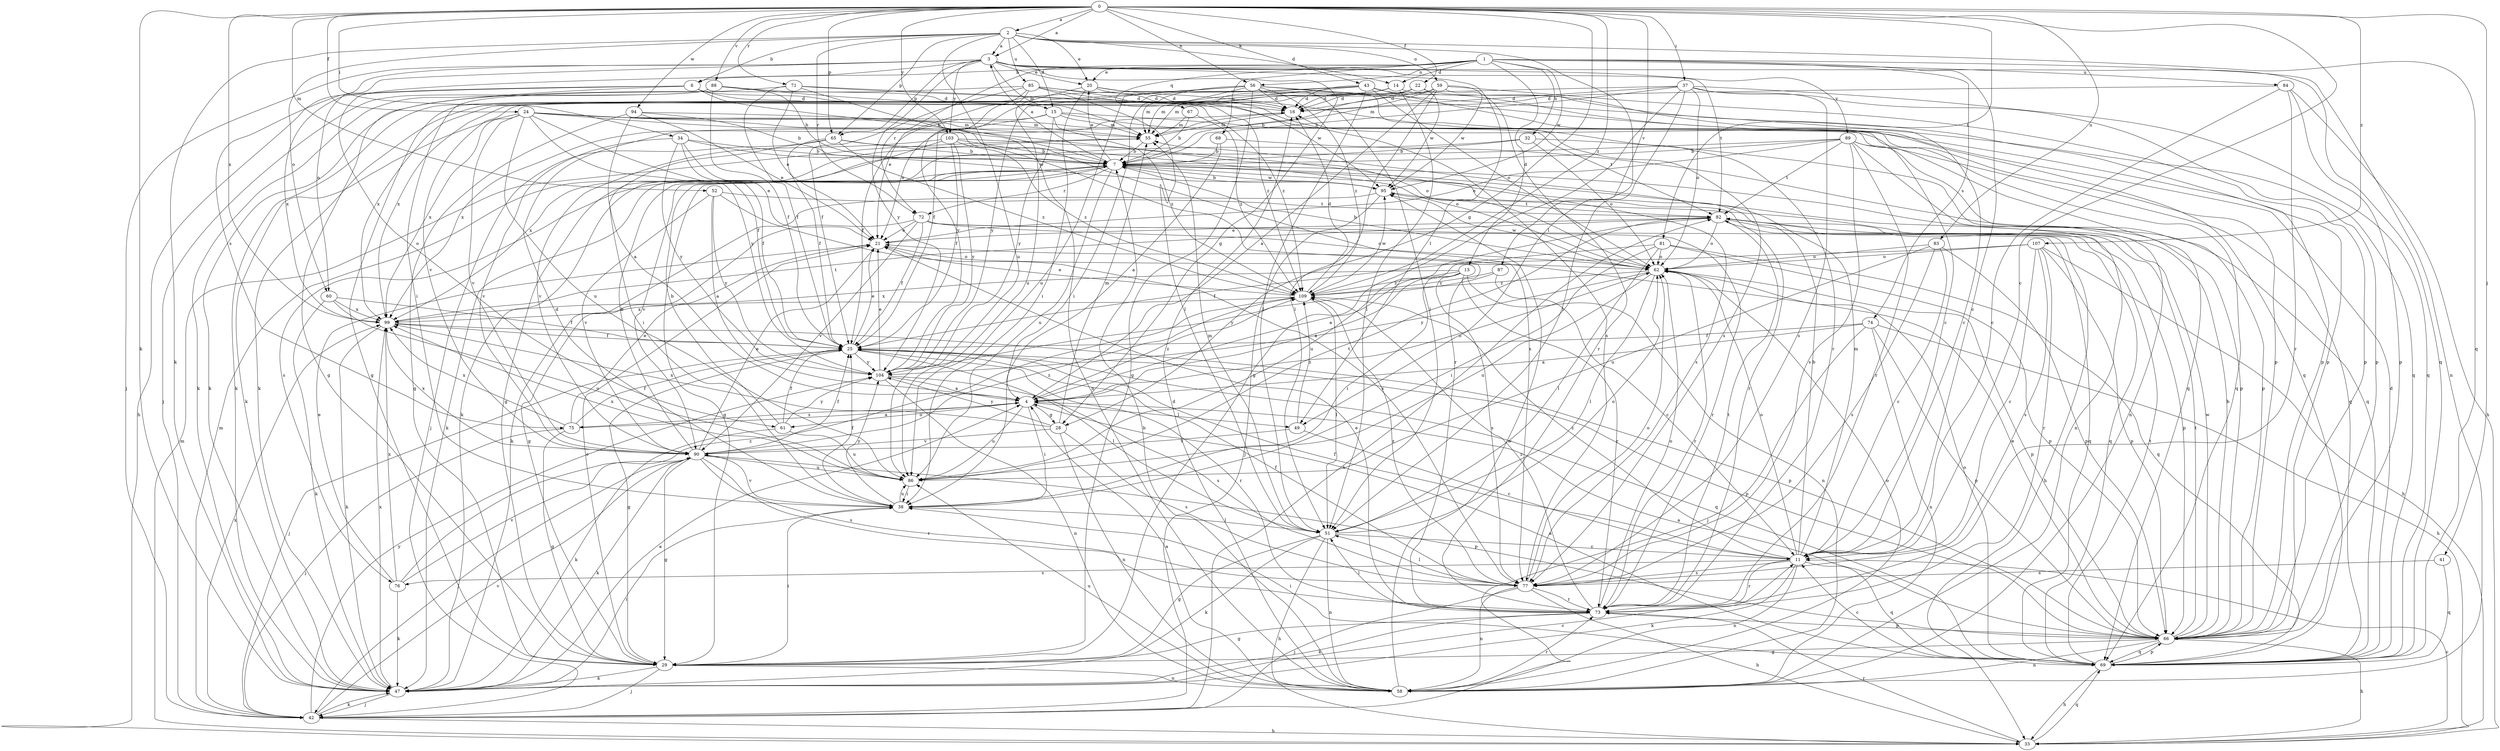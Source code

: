 strict digraph  {
0;
1;
2;
3;
4;
6;
7;
11;
13;
14;
15;
16;
20;
21;
22;
24;
25;
28;
29;
32;
33;
34;
37;
38;
41;
42;
43;
47;
49;
51;
52;
55;
56;
58;
59;
60;
61;
62;
65;
66;
67;
68;
69;
71;
72;
73;
74;
75;
76;
77;
81;
82;
83;
84;
85;
86;
87;
88;
89;
90;
94;
95;
99;
103;
104;
107;
109;
0 -> 2  [label=a];
0 -> 3  [label=a];
0 -> 11  [label=c];
0 -> 22  [label=f];
0 -> 24  [label=f];
0 -> 28  [label=g];
0 -> 34  [label=i];
0 -> 37  [label=i];
0 -> 41  [label=j];
0 -> 43  [label=k];
0 -> 47  [label=k];
0 -> 52  [label=m];
0 -> 56  [label=n];
0 -> 65  [label=p];
0 -> 71  [label=r];
0 -> 81  [label=t];
0 -> 83  [label=u];
0 -> 87  [label=v];
0 -> 88  [label=v];
0 -> 94  [label=w];
0 -> 99  [label=x];
0 -> 103  [label=y];
0 -> 107  [label=z];
0 -> 109  [label=z];
1 -> 6  [label=b];
1 -> 11  [label=c];
1 -> 13  [label=d];
1 -> 14  [label=d];
1 -> 20  [label=e];
1 -> 32  [label=h];
1 -> 56  [label=n];
1 -> 58  [label=n];
1 -> 67  [label=q];
1 -> 68  [label=q];
1 -> 72  [label=r];
1 -> 74  [label=s];
1 -> 84  [label=u];
1 -> 95  [label=w];
2 -> 3  [label=a];
2 -> 6  [label=b];
2 -> 14  [label=d];
2 -> 15  [label=d];
2 -> 20  [label=e];
2 -> 47  [label=k];
2 -> 49  [label=l];
2 -> 59  [label=o];
2 -> 60  [label=o];
2 -> 65  [label=p];
2 -> 69  [label=q];
2 -> 72  [label=r];
2 -> 85  [label=u];
2 -> 86  [label=u];
3 -> 20  [label=e];
3 -> 28  [label=g];
3 -> 42  [label=j];
3 -> 49  [label=l];
3 -> 55  [label=m];
3 -> 60  [label=o];
3 -> 61  [label=o];
3 -> 65  [label=p];
3 -> 69  [label=q];
3 -> 75  [label=s];
3 -> 82  [label=t];
3 -> 89  [label=v];
3 -> 103  [label=y];
3 -> 104  [label=y];
4 -> 28  [label=g];
4 -> 38  [label=i];
4 -> 49  [label=l];
4 -> 61  [label=o];
4 -> 62  [label=o];
4 -> 75  [label=s];
4 -> 86  [label=u];
4 -> 109  [label=z];
6 -> 7  [label=b];
6 -> 15  [label=d];
6 -> 29  [label=g];
6 -> 33  [label=h];
6 -> 99  [label=x];
6 -> 109  [label=z];
7 -> 3  [label=a];
7 -> 20  [label=e];
7 -> 29  [label=g];
7 -> 47  [label=k];
7 -> 58  [label=n];
7 -> 72  [label=r];
7 -> 73  [label=r];
7 -> 76  [label=s];
7 -> 86  [label=u];
7 -> 90  [label=v];
7 -> 95  [label=w];
11 -> 7  [label=b];
11 -> 25  [label=f];
11 -> 47  [label=k];
11 -> 55  [label=m];
11 -> 58  [label=n];
11 -> 62  [label=o];
11 -> 69  [label=q];
11 -> 73  [label=r];
11 -> 76  [label=s];
11 -> 77  [label=s];
11 -> 109  [label=z];
13 -> 4  [label=a];
13 -> 38  [label=i];
13 -> 58  [label=n];
13 -> 73  [label=r];
13 -> 77  [label=s];
13 -> 99  [label=x];
13 -> 109  [label=z];
14 -> 16  [label=d];
14 -> 51  [label=l];
14 -> 55  [label=m];
14 -> 66  [label=p];
14 -> 99  [label=x];
15 -> 21  [label=e];
15 -> 25  [label=f];
15 -> 55  [label=m];
15 -> 69  [label=q];
15 -> 82  [label=t];
15 -> 104  [label=y];
15 -> 109  [label=z];
16 -> 55  [label=m];
16 -> 99  [label=x];
20 -> 16  [label=d];
20 -> 38  [label=i];
20 -> 73  [label=r];
20 -> 77  [label=s];
20 -> 86  [label=u];
21 -> 62  [label=o];
22 -> 7  [label=b];
22 -> 11  [label=c];
22 -> 16  [label=d];
22 -> 47  [label=k];
22 -> 95  [label=w];
24 -> 25  [label=f];
24 -> 47  [label=k];
24 -> 55  [label=m];
24 -> 62  [label=o];
24 -> 69  [label=q];
24 -> 73  [label=r];
24 -> 77  [label=s];
24 -> 86  [label=u];
24 -> 90  [label=v];
24 -> 99  [label=x];
24 -> 104  [label=y];
25 -> 21  [label=e];
25 -> 29  [label=g];
25 -> 42  [label=j];
25 -> 51  [label=l];
25 -> 66  [label=p];
25 -> 69  [label=q];
25 -> 73  [label=r];
25 -> 104  [label=y];
28 -> 55  [label=m];
28 -> 58  [label=n];
28 -> 77  [label=s];
28 -> 90  [label=v];
28 -> 99  [label=x];
28 -> 104  [label=y];
29 -> 21  [label=e];
29 -> 38  [label=i];
29 -> 42  [label=j];
29 -> 47  [label=k];
29 -> 58  [label=n];
32 -> 7  [label=b];
32 -> 47  [label=k];
32 -> 62  [label=o];
32 -> 66  [label=p];
33 -> 11  [label=c];
33 -> 55  [label=m];
33 -> 69  [label=q];
33 -> 73  [label=r];
34 -> 7  [label=b];
34 -> 21  [label=e];
34 -> 25  [label=f];
34 -> 90  [label=v];
34 -> 95  [label=w];
34 -> 104  [label=y];
37 -> 7  [label=b];
37 -> 16  [label=d];
37 -> 29  [label=g];
37 -> 51  [label=l];
37 -> 62  [label=o];
37 -> 66  [label=p];
37 -> 69  [label=q];
37 -> 77  [label=s];
37 -> 90  [label=v];
38 -> 16  [label=d];
38 -> 25  [label=f];
38 -> 51  [label=l];
38 -> 86  [label=u];
38 -> 90  [label=v];
38 -> 104  [label=y];
41 -> 69  [label=q];
41 -> 77  [label=s];
42 -> 33  [label=h];
42 -> 47  [label=k];
42 -> 55  [label=m];
42 -> 82  [label=t];
42 -> 90  [label=v];
42 -> 99  [label=x];
42 -> 104  [label=y];
43 -> 11  [label=c];
43 -> 16  [label=d];
43 -> 29  [label=g];
43 -> 47  [label=k];
43 -> 51  [label=l];
43 -> 55  [label=m];
43 -> 62  [label=o];
43 -> 69  [label=q];
47 -> 4  [label=a];
47 -> 11  [label=c];
47 -> 38  [label=i];
47 -> 42  [label=j];
47 -> 99  [label=x];
49 -> 11  [label=c];
49 -> 90  [label=v];
49 -> 109  [label=z];
51 -> 11  [label=c];
51 -> 29  [label=g];
51 -> 33  [label=h];
51 -> 47  [label=k];
51 -> 55  [label=m];
51 -> 58  [label=n];
51 -> 62  [label=o];
52 -> 4  [label=a];
52 -> 77  [label=s];
52 -> 82  [label=t];
52 -> 90  [label=v];
52 -> 104  [label=y];
55 -> 7  [label=b];
56 -> 16  [label=d];
56 -> 25  [label=f];
56 -> 29  [label=g];
56 -> 38  [label=i];
56 -> 51  [label=l];
56 -> 55  [label=m];
56 -> 66  [label=p];
56 -> 69  [label=q];
56 -> 86  [label=u];
56 -> 104  [label=y];
56 -> 109  [label=z];
58 -> 4  [label=a];
58 -> 7  [label=b];
58 -> 16  [label=d];
58 -> 62  [label=o];
58 -> 73  [label=r];
58 -> 86  [label=u];
58 -> 95  [label=w];
59 -> 4  [label=a];
59 -> 16  [label=d];
59 -> 51  [label=l];
59 -> 55  [label=m];
59 -> 66  [label=p];
59 -> 73  [label=r];
59 -> 95  [label=w];
59 -> 99  [label=x];
60 -> 25  [label=f];
60 -> 47  [label=k];
60 -> 86  [label=u];
60 -> 99  [label=x];
61 -> 7  [label=b];
61 -> 25  [label=f];
61 -> 47  [label=k];
61 -> 86  [label=u];
61 -> 104  [label=y];
62 -> 7  [label=b];
62 -> 51  [label=l];
62 -> 66  [label=p];
62 -> 73  [label=r];
62 -> 86  [label=u];
62 -> 95  [label=w];
62 -> 104  [label=y];
62 -> 109  [label=z];
65 -> 7  [label=b];
65 -> 25  [label=f];
65 -> 38  [label=i];
65 -> 42  [label=j];
65 -> 62  [label=o];
65 -> 109  [label=z];
66 -> 4  [label=a];
66 -> 7  [label=b];
66 -> 21  [label=e];
66 -> 29  [label=g];
66 -> 33  [label=h];
66 -> 58  [label=n];
66 -> 69  [label=q];
66 -> 82  [label=t];
66 -> 95  [label=w];
67 -> 7  [label=b];
67 -> 55  [label=m];
67 -> 109  [label=z];
68 -> 4  [label=a];
68 -> 7  [label=b];
68 -> 69  [label=q];
69 -> 4  [label=a];
69 -> 11  [label=c];
69 -> 16  [label=d];
69 -> 33  [label=h];
69 -> 38  [label=i];
69 -> 62  [label=o];
69 -> 66  [label=p];
69 -> 82  [label=t];
71 -> 16  [label=d];
71 -> 21  [label=e];
71 -> 25  [label=f];
71 -> 38  [label=i];
71 -> 58  [label=n];
71 -> 66  [label=p];
72 -> 21  [label=e];
72 -> 25  [label=f];
72 -> 29  [label=g];
72 -> 62  [label=o];
72 -> 69  [label=q];
72 -> 73  [label=r];
72 -> 90  [label=v];
73 -> 21  [label=e];
73 -> 29  [label=g];
73 -> 47  [label=k];
73 -> 51  [label=l];
73 -> 62  [label=o];
73 -> 66  [label=p];
73 -> 82  [label=t];
73 -> 109  [label=z];
74 -> 4  [label=a];
74 -> 25  [label=f];
74 -> 33  [label=h];
74 -> 42  [label=j];
74 -> 58  [label=n];
74 -> 66  [label=p];
75 -> 4  [label=a];
75 -> 21  [label=e];
75 -> 25  [label=f];
75 -> 29  [label=g];
75 -> 42  [label=j];
75 -> 99  [label=x];
76 -> 21  [label=e];
76 -> 47  [label=k];
76 -> 90  [label=v];
76 -> 99  [label=x];
76 -> 109  [label=z];
77 -> 25  [label=f];
77 -> 33  [label=h];
77 -> 42  [label=j];
77 -> 51  [label=l];
77 -> 58  [label=n];
77 -> 62  [label=o];
77 -> 73  [label=r];
77 -> 109  [label=z];
81 -> 25  [label=f];
81 -> 38  [label=i];
81 -> 51  [label=l];
81 -> 62  [label=o];
81 -> 66  [label=p];
81 -> 69  [label=q];
82 -> 21  [label=e];
82 -> 33  [label=h];
82 -> 62  [label=o];
82 -> 66  [label=p];
82 -> 69  [label=q];
82 -> 86  [label=u];
83 -> 11  [label=c];
83 -> 62  [label=o];
83 -> 66  [label=p];
83 -> 77  [label=s];
83 -> 86  [label=u];
84 -> 11  [label=c];
84 -> 16  [label=d];
84 -> 33  [label=h];
84 -> 66  [label=p];
84 -> 73  [label=r];
85 -> 16  [label=d];
85 -> 21  [label=e];
85 -> 25  [label=f];
85 -> 47  [label=k];
85 -> 51  [label=l];
85 -> 77  [label=s];
85 -> 95  [label=w];
85 -> 104  [label=y];
86 -> 38  [label=i];
86 -> 82  [label=t];
86 -> 99  [label=x];
87 -> 11  [label=c];
87 -> 104  [label=y];
87 -> 109  [label=z];
88 -> 7  [label=b];
88 -> 16  [label=d];
88 -> 25  [label=f];
88 -> 42  [label=j];
88 -> 47  [label=k];
88 -> 109  [label=z];
89 -> 7  [label=b];
89 -> 21  [label=e];
89 -> 58  [label=n];
89 -> 66  [label=p];
89 -> 69  [label=q];
89 -> 73  [label=r];
89 -> 77  [label=s];
89 -> 82  [label=t];
89 -> 99  [label=x];
90 -> 7  [label=b];
90 -> 21  [label=e];
90 -> 25  [label=f];
90 -> 29  [label=g];
90 -> 42  [label=j];
90 -> 47  [label=k];
90 -> 66  [label=p];
90 -> 73  [label=r];
90 -> 77  [label=s];
90 -> 86  [label=u];
90 -> 99  [label=x];
90 -> 109  [label=z];
94 -> 4  [label=a];
94 -> 7  [label=b];
94 -> 21  [label=e];
94 -> 29  [label=g];
94 -> 55  [label=m];
95 -> 7  [label=b];
95 -> 42  [label=j];
95 -> 47  [label=k];
95 -> 82  [label=t];
99 -> 25  [label=f];
99 -> 47  [label=k];
99 -> 66  [label=p];
99 -> 82  [label=t];
103 -> 7  [label=b];
103 -> 25  [label=f];
103 -> 29  [label=g];
103 -> 77  [label=s];
103 -> 90  [label=v];
103 -> 104  [label=y];
103 -> 109  [label=z];
104 -> 4  [label=a];
104 -> 21  [label=e];
104 -> 58  [label=n];
104 -> 77  [label=s];
107 -> 4  [label=a];
107 -> 11  [label=c];
107 -> 33  [label=h];
107 -> 62  [label=o];
107 -> 66  [label=p];
107 -> 73  [label=r];
107 -> 77  [label=s];
109 -> 16  [label=d];
109 -> 21  [label=e];
109 -> 51  [label=l];
109 -> 95  [label=w];
109 -> 99  [label=x];
}
